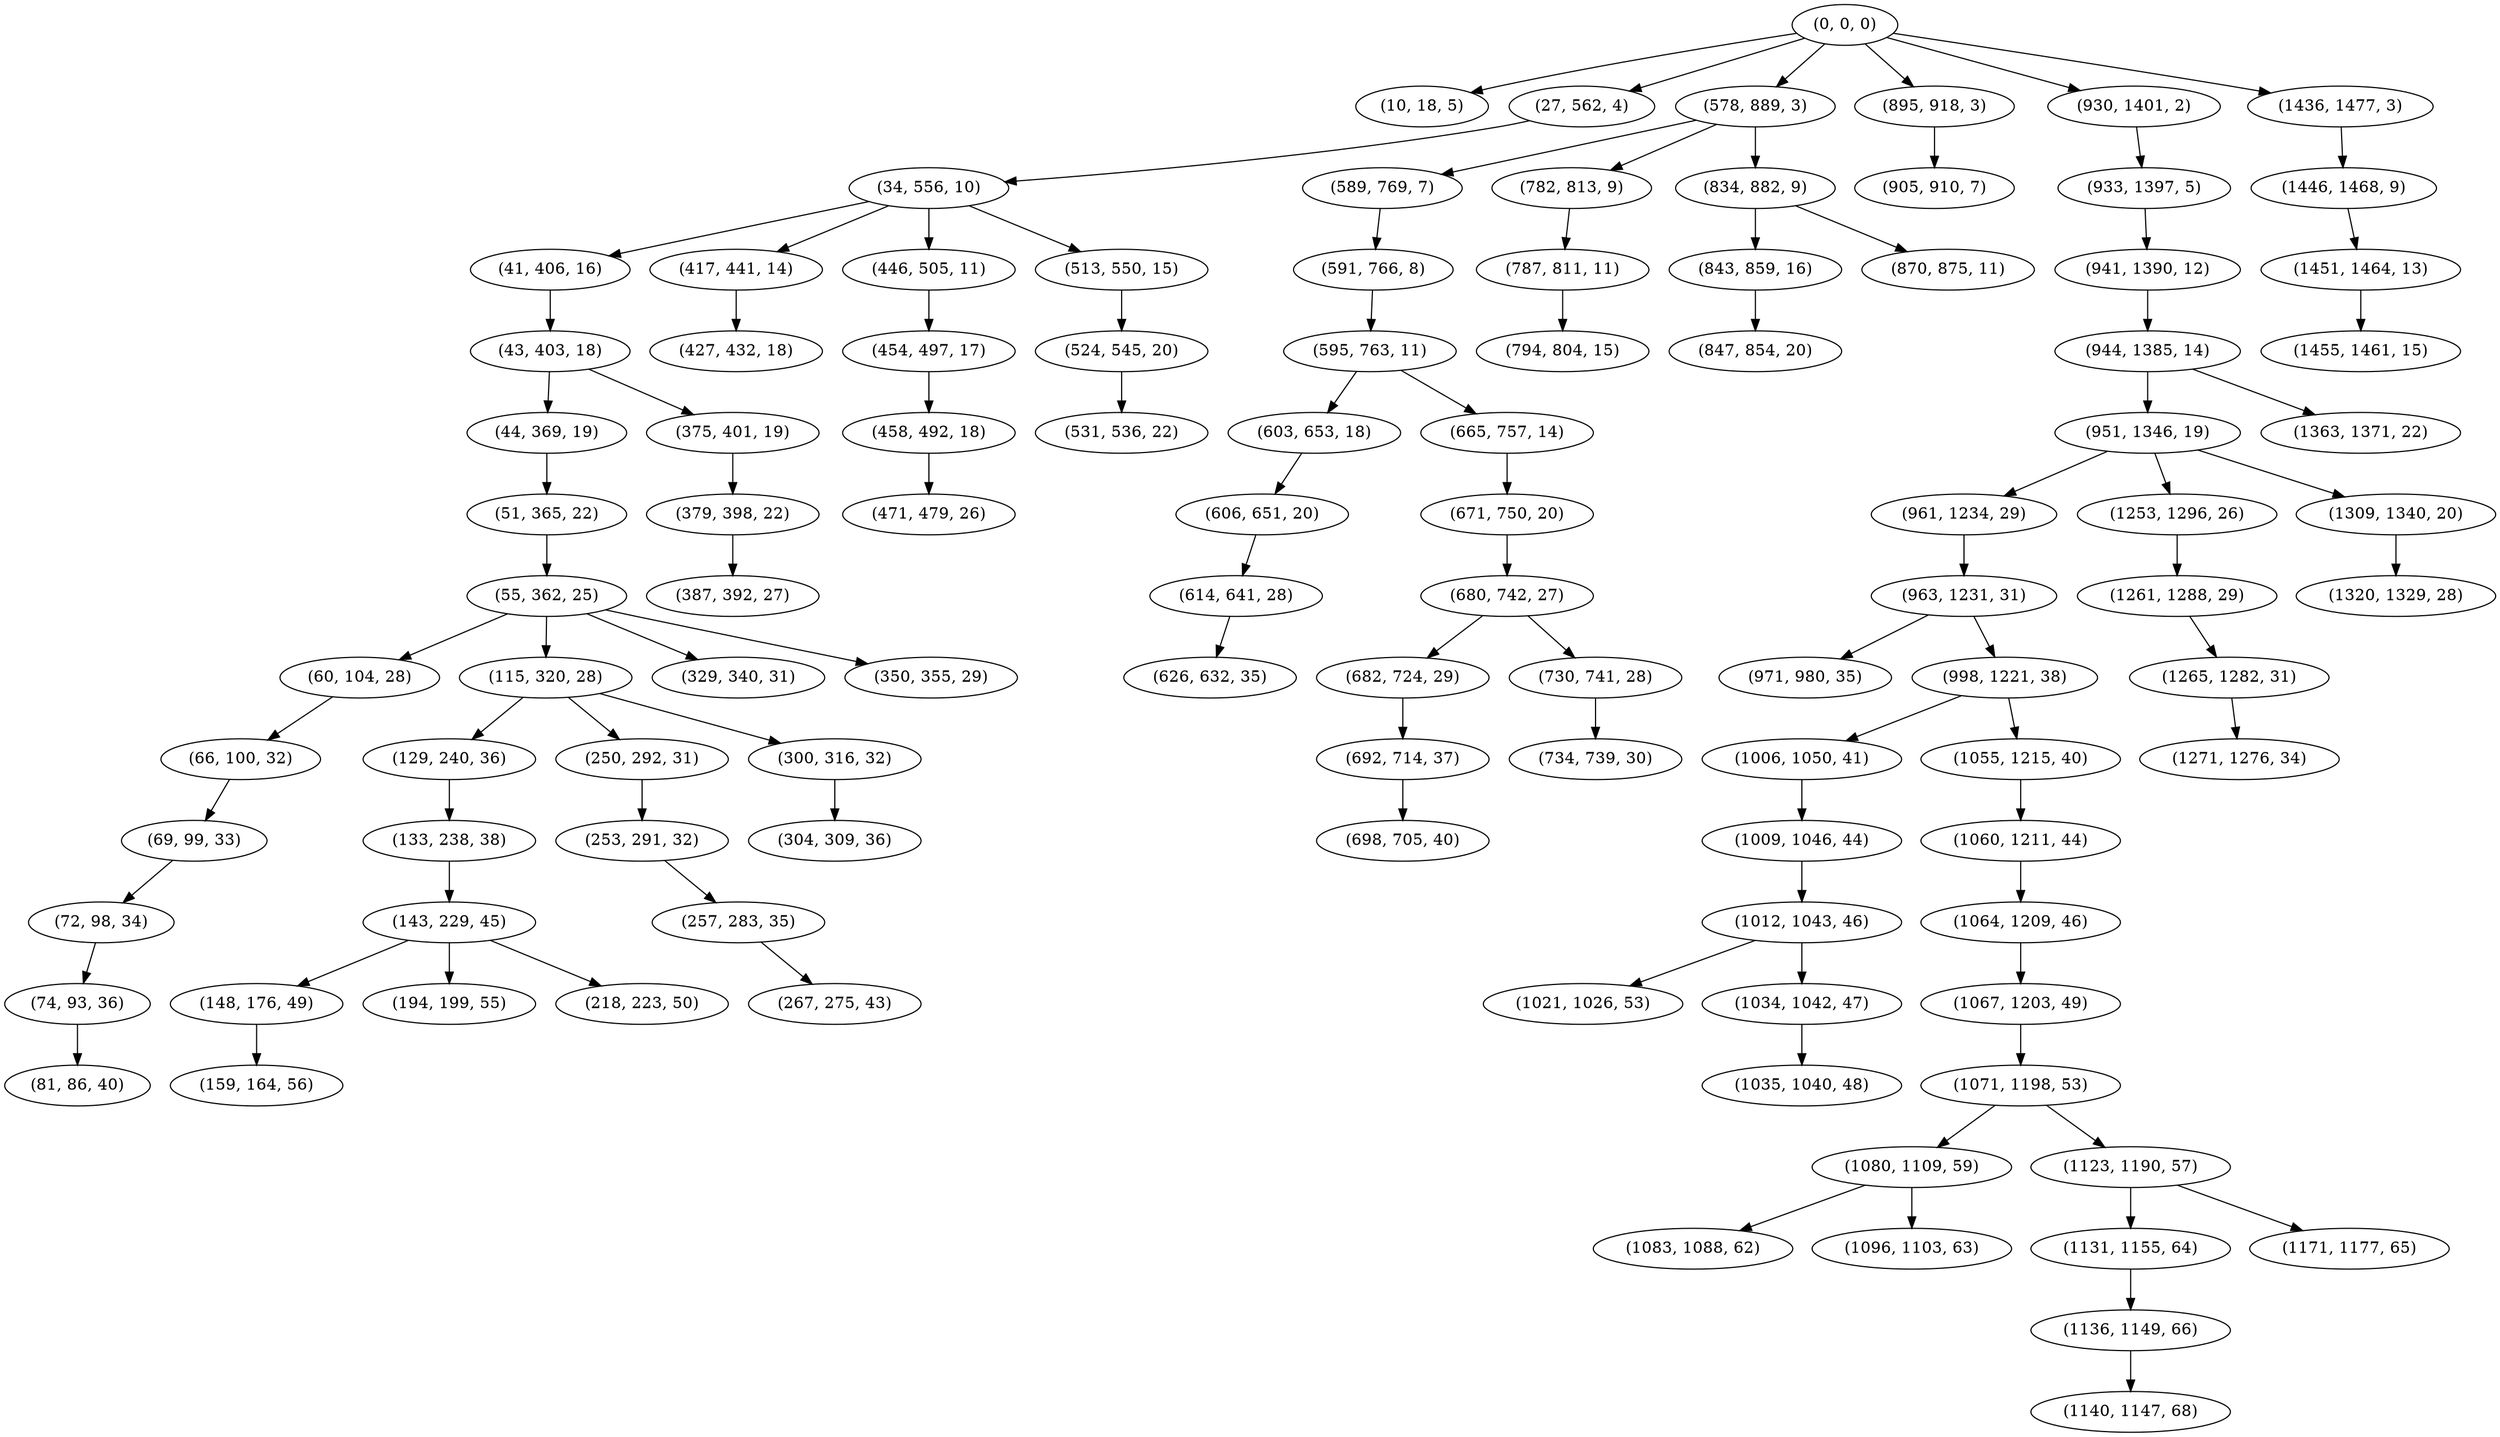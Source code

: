 digraph tree {
    "(0, 0, 0)";
    "(10, 18, 5)";
    "(27, 562, 4)";
    "(34, 556, 10)";
    "(41, 406, 16)";
    "(43, 403, 18)";
    "(44, 369, 19)";
    "(51, 365, 22)";
    "(55, 362, 25)";
    "(60, 104, 28)";
    "(66, 100, 32)";
    "(69, 99, 33)";
    "(72, 98, 34)";
    "(74, 93, 36)";
    "(81, 86, 40)";
    "(115, 320, 28)";
    "(129, 240, 36)";
    "(133, 238, 38)";
    "(143, 229, 45)";
    "(148, 176, 49)";
    "(159, 164, 56)";
    "(194, 199, 55)";
    "(218, 223, 50)";
    "(250, 292, 31)";
    "(253, 291, 32)";
    "(257, 283, 35)";
    "(267, 275, 43)";
    "(300, 316, 32)";
    "(304, 309, 36)";
    "(329, 340, 31)";
    "(350, 355, 29)";
    "(375, 401, 19)";
    "(379, 398, 22)";
    "(387, 392, 27)";
    "(417, 441, 14)";
    "(427, 432, 18)";
    "(446, 505, 11)";
    "(454, 497, 17)";
    "(458, 492, 18)";
    "(471, 479, 26)";
    "(513, 550, 15)";
    "(524, 545, 20)";
    "(531, 536, 22)";
    "(578, 889, 3)";
    "(589, 769, 7)";
    "(591, 766, 8)";
    "(595, 763, 11)";
    "(603, 653, 18)";
    "(606, 651, 20)";
    "(614, 641, 28)";
    "(626, 632, 35)";
    "(665, 757, 14)";
    "(671, 750, 20)";
    "(680, 742, 27)";
    "(682, 724, 29)";
    "(692, 714, 37)";
    "(698, 705, 40)";
    "(730, 741, 28)";
    "(734, 739, 30)";
    "(782, 813, 9)";
    "(787, 811, 11)";
    "(794, 804, 15)";
    "(834, 882, 9)";
    "(843, 859, 16)";
    "(847, 854, 20)";
    "(870, 875, 11)";
    "(895, 918, 3)";
    "(905, 910, 7)";
    "(930, 1401, 2)";
    "(933, 1397, 5)";
    "(941, 1390, 12)";
    "(944, 1385, 14)";
    "(951, 1346, 19)";
    "(961, 1234, 29)";
    "(963, 1231, 31)";
    "(971, 980, 35)";
    "(998, 1221, 38)";
    "(1006, 1050, 41)";
    "(1009, 1046, 44)";
    "(1012, 1043, 46)";
    "(1021, 1026, 53)";
    "(1034, 1042, 47)";
    "(1035, 1040, 48)";
    "(1055, 1215, 40)";
    "(1060, 1211, 44)";
    "(1064, 1209, 46)";
    "(1067, 1203, 49)";
    "(1071, 1198, 53)";
    "(1080, 1109, 59)";
    "(1083, 1088, 62)";
    "(1096, 1103, 63)";
    "(1123, 1190, 57)";
    "(1131, 1155, 64)";
    "(1136, 1149, 66)";
    "(1140, 1147, 68)";
    "(1171, 1177, 65)";
    "(1253, 1296, 26)";
    "(1261, 1288, 29)";
    "(1265, 1282, 31)";
    "(1271, 1276, 34)";
    "(1309, 1340, 20)";
    "(1320, 1329, 28)";
    "(1363, 1371, 22)";
    "(1436, 1477, 3)";
    "(1446, 1468, 9)";
    "(1451, 1464, 13)";
    "(1455, 1461, 15)";
    "(0, 0, 0)" -> "(10, 18, 5)";
    "(0, 0, 0)" -> "(27, 562, 4)";
    "(0, 0, 0)" -> "(578, 889, 3)";
    "(0, 0, 0)" -> "(895, 918, 3)";
    "(0, 0, 0)" -> "(930, 1401, 2)";
    "(0, 0, 0)" -> "(1436, 1477, 3)";
    "(27, 562, 4)" -> "(34, 556, 10)";
    "(34, 556, 10)" -> "(41, 406, 16)";
    "(34, 556, 10)" -> "(417, 441, 14)";
    "(34, 556, 10)" -> "(446, 505, 11)";
    "(34, 556, 10)" -> "(513, 550, 15)";
    "(41, 406, 16)" -> "(43, 403, 18)";
    "(43, 403, 18)" -> "(44, 369, 19)";
    "(43, 403, 18)" -> "(375, 401, 19)";
    "(44, 369, 19)" -> "(51, 365, 22)";
    "(51, 365, 22)" -> "(55, 362, 25)";
    "(55, 362, 25)" -> "(60, 104, 28)";
    "(55, 362, 25)" -> "(115, 320, 28)";
    "(55, 362, 25)" -> "(329, 340, 31)";
    "(55, 362, 25)" -> "(350, 355, 29)";
    "(60, 104, 28)" -> "(66, 100, 32)";
    "(66, 100, 32)" -> "(69, 99, 33)";
    "(69, 99, 33)" -> "(72, 98, 34)";
    "(72, 98, 34)" -> "(74, 93, 36)";
    "(74, 93, 36)" -> "(81, 86, 40)";
    "(115, 320, 28)" -> "(129, 240, 36)";
    "(115, 320, 28)" -> "(250, 292, 31)";
    "(115, 320, 28)" -> "(300, 316, 32)";
    "(129, 240, 36)" -> "(133, 238, 38)";
    "(133, 238, 38)" -> "(143, 229, 45)";
    "(143, 229, 45)" -> "(148, 176, 49)";
    "(143, 229, 45)" -> "(194, 199, 55)";
    "(143, 229, 45)" -> "(218, 223, 50)";
    "(148, 176, 49)" -> "(159, 164, 56)";
    "(250, 292, 31)" -> "(253, 291, 32)";
    "(253, 291, 32)" -> "(257, 283, 35)";
    "(257, 283, 35)" -> "(267, 275, 43)";
    "(300, 316, 32)" -> "(304, 309, 36)";
    "(375, 401, 19)" -> "(379, 398, 22)";
    "(379, 398, 22)" -> "(387, 392, 27)";
    "(417, 441, 14)" -> "(427, 432, 18)";
    "(446, 505, 11)" -> "(454, 497, 17)";
    "(454, 497, 17)" -> "(458, 492, 18)";
    "(458, 492, 18)" -> "(471, 479, 26)";
    "(513, 550, 15)" -> "(524, 545, 20)";
    "(524, 545, 20)" -> "(531, 536, 22)";
    "(578, 889, 3)" -> "(589, 769, 7)";
    "(578, 889, 3)" -> "(782, 813, 9)";
    "(578, 889, 3)" -> "(834, 882, 9)";
    "(589, 769, 7)" -> "(591, 766, 8)";
    "(591, 766, 8)" -> "(595, 763, 11)";
    "(595, 763, 11)" -> "(603, 653, 18)";
    "(595, 763, 11)" -> "(665, 757, 14)";
    "(603, 653, 18)" -> "(606, 651, 20)";
    "(606, 651, 20)" -> "(614, 641, 28)";
    "(614, 641, 28)" -> "(626, 632, 35)";
    "(665, 757, 14)" -> "(671, 750, 20)";
    "(671, 750, 20)" -> "(680, 742, 27)";
    "(680, 742, 27)" -> "(682, 724, 29)";
    "(680, 742, 27)" -> "(730, 741, 28)";
    "(682, 724, 29)" -> "(692, 714, 37)";
    "(692, 714, 37)" -> "(698, 705, 40)";
    "(730, 741, 28)" -> "(734, 739, 30)";
    "(782, 813, 9)" -> "(787, 811, 11)";
    "(787, 811, 11)" -> "(794, 804, 15)";
    "(834, 882, 9)" -> "(843, 859, 16)";
    "(834, 882, 9)" -> "(870, 875, 11)";
    "(843, 859, 16)" -> "(847, 854, 20)";
    "(895, 918, 3)" -> "(905, 910, 7)";
    "(930, 1401, 2)" -> "(933, 1397, 5)";
    "(933, 1397, 5)" -> "(941, 1390, 12)";
    "(941, 1390, 12)" -> "(944, 1385, 14)";
    "(944, 1385, 14)" -> "(951, 1346, 19)";
    "(944, 1385, 14)" -> "(1363, 1371, 22)";
    "(951, 1346, 19)" -> "(961, 1234, 29)";
    "(951, 1346, 19)" -> "(1253, 1296, 26)";
    "(951, 1346, 19)" -> "(1309, 1340, 20)";
    "(961, 1234, 29)" -> "(963, 1231, 31)";
    "(963, 1231, 31)" -> "(971, 980, 35)";
    "(963, 1231, 31)" -> "(998, 1221, 38)";
    "(998, 1221, 38)" -> "(1006, 1050, 41)";
    "(998, 1221, 38)" -> "(1055, 1215, 40)";
    "(1006, 1050, 41)" -> "(1009, 1046, 44)";
    "(1009, 1046, 44)" -> "(1012, 1043, 46)";
    "(1012, 1043, 46)" -> "(1021, 1026, 53)";
    "(1012, 1043, 46)" -> "(1034, 1042, 47)";
    "(1034, 1042, 47)" -> "(1035, 1040, 48)";
    "(1055, 1215, 40)" -> "(1060, 1211, 44)";
    "(1060, 1211, 44)" -> "(1064, 1209, 46)";
    "(1064, 1209, 46)" -> "(1067, 1203, 49)";
    "(1067, 1203, 49)" -> "(1071, 1198, 53)";
    "(1071, 1198, 53)" -> "(1080, 1109, 59)";
    "(1071, 1198, 53)" -> "(1123, 1190, 57)";
    "(1080, 1109, 59)" -> "(1083, 1088, 62)";
    "(1080, 1109, 59)" -> "(1096, 1103, 63)";
    "(1123, 1190, 57)" -> "(1131, 1155, 64)";
    "(1123, 1190, 57)" -> "(1171, 1177, 65)";
    "(1131, 1155, 64)" -> "(1136, 1149, 66)";
    "(1136, 1149, 66)" -> "(1140, 1147, 68)";
    "(1253, 1296, 26)" -> "(1261, 1288, 29)";
    "(1261, 1288, 29)" -> "(1265, 1282, 31)";
    "(1265, 1282, 31)" -> "(1271, 1276, 34)";
    "(1309, 1340, 20)" -> "(1320, 1329, 28)";
    "(1436, 1477, 3)" -> "(1446, 1468, 9)";
    "(1446, 1468, 9)" -> "(1451, 1464, 13)";
    "(1451, 1464, 13)" -> "(1455, 1461, 15)";
}
